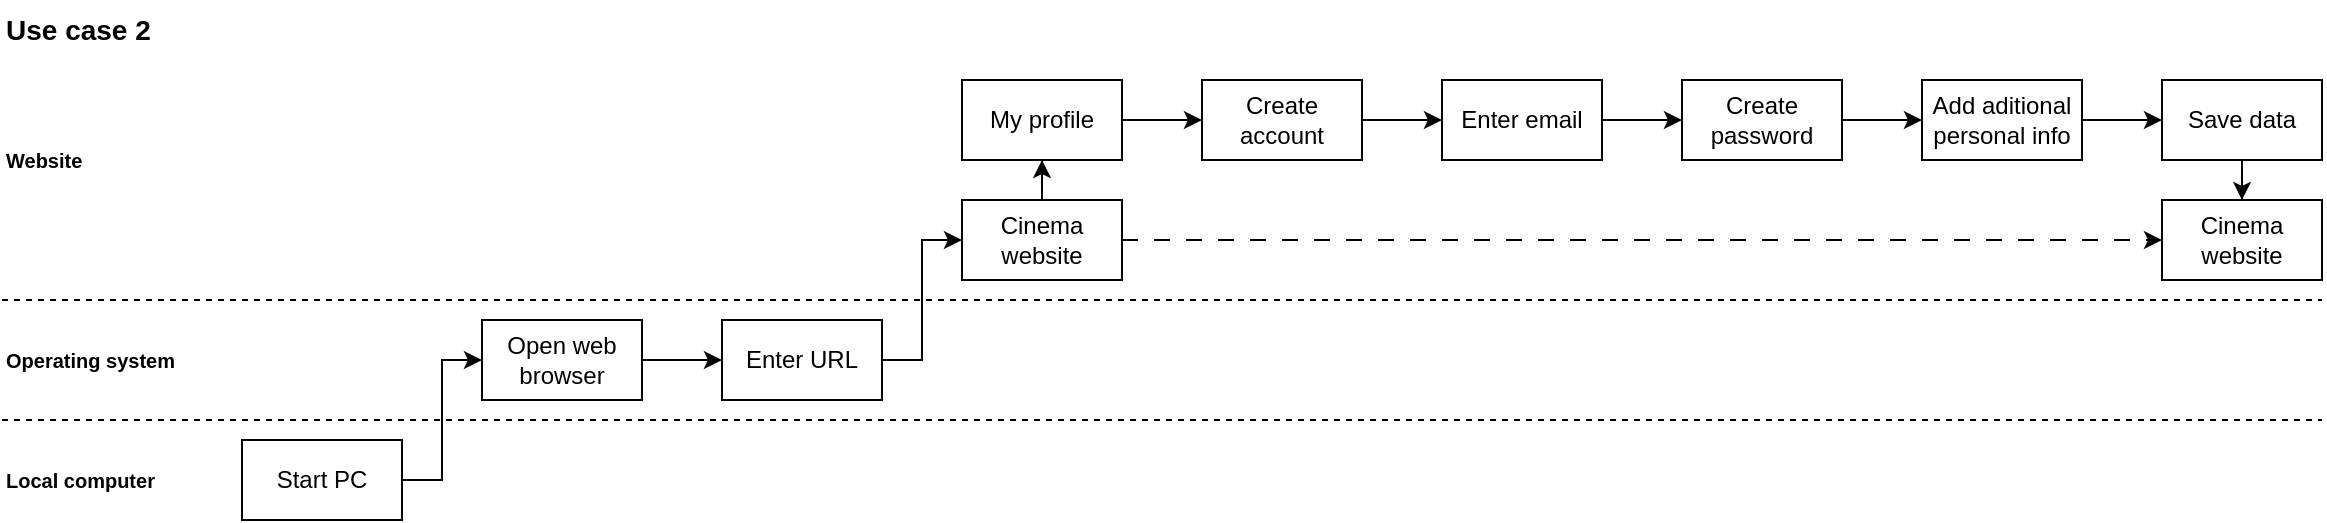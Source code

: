 <mxfile version="22.1.21" type="github">
  <diagram name="Pagina-1" id="SyTUGLyCFgA7R8bTq5KT">
    <mxGraphModel dx="1152" dy="546" grid="1" gridSize="10" guides="1" tooltips="1" connect="1" arrows="1" fold="1" page="1" pageScale="1" pageWidth="827" pageHeight="1169" math="0" shadow="0">
      <root>
        <mxCell id="0" />
        <mxCell id="1" parent="0" />
        <mxCell id="s9bki_SefsJjPB8xhxOz-1" style="edgeStyle=orthogonalEdgeStyle;rounded=0;orthogonalLoop=1;jettySize=auto;html=1;entryX=0;entryY=0.5;entryDx=0;entryDy=0;" edge="1" parent="1" source="s9bki_SefsJjPB8xhxOz-2" target="s9bki_SefsJjPB8xhxOz-5">
          <mxGeometry relative="1" as="geometry" />
        </mxCell>
        <mxCell id="s9bki_SefsJjPB8xhxOz-2" value="Start PC" style="rounded=0;whiteSpace=wrap;html=1;" vertex="1" parent="1">
          <mxGeometry x="160" y="260" width="80" height="40" as="geometry" />
        </mxCell>
        <mxCell id="s9bki_SefsJjPB8xhxOz-3" value="&lt;b&gt;&lt;font style=&quot;font-size: 14px;&quot;&gt;Use case 2&lt;/font&gt;&lt;/b&gt;" style="text;html=1;strokeColor=none;fillColor=none;align=left;verticalAlign=middle;whiteSpace=wrap;rounded=0;" vertex="1" parent="1">
          <mxGeometry x="40" y="40" width="120" height="30" as="geometry" />
        </mxCell>
        <mxCell id="s9bki_SefsJjPB8xhxOz-4" style="edgeStyle=orthogonalEdgeStyle;rounded=0;orthogonalLoop=1;jettySize=auto;html=1;entryX=0;entryY=0.5;entryDx=0;entryDy=0;" edge="1" parent="1" source="s9bki_SefsJjPB8xhxOz-5" target="s9bki_SefsJjPB8xhxOz-7">
          <mxGeometry relative="1" as="geometry" />
        </mxCell>
        <mxCell id="s9bki_SefsJjPB8xhxOz-5" value="Open web browser" style="rounded=0;whiteSpace=wrap;html=1;" vertex="1" parent="1">
          <mxGeometry x="280" y="200" width="80" height="40" as="geometry" />
        </mxCell>
        <mxCell id="s9bki_SefsJjPB8xhxOz-6" style="edgeStyle=orthogonalEdgeStyle;rounded=0;orthogonalLoop=1;jettySize=auto;html=1;entryX=0;entryY=0.5;entryDx=0;entryDy=0;" edge="1" parent="1" source="s9bki_SefsJjPB8xhxOz-7" target="s9bki_SefsJjPB8xhxOz-9">
          <mxGeometry relative="1" as="geometry" />
        </mxCell>
        <mxCell id="s9bki_SefsJjPB8xhxOz-7" value="Enter URL" style="rounded=0;whiteSpace=wrap;html=1;" vertex="1" parent="1">
          <mxGeometry x="400" y="200" width="80" height="40" as="geometry" />
        </mxCell>
        <mxCell id="s9bki_SefsJjPB8xhxOz-35" style="edgeStyle=orthogonalEdgeStyle;rounded=0;orthogonalLoop=1;jettySize=auto;html=1;entryX=0.5;entryY=1;entryDx=0;entryDy=0;" edge="1" parent="1" source="s9bki_SefsJjPB8xhxOz-9" target="s9bki_SefsJjPB8xhxOz-28">
          <mxGeometry relative="1" as="geometry" />
        </mxCell>
        <mxCell id="s9bki_SefsJjPB8xhxOz-43" style="edgeStyle=orthogonalEdgeStyle;rounded=0;orthogonalLoop=1;jettySize=auto;html=1;entryX=0;entryY=0.5;entryDx=0;entryDy=0;dashed=1;dashPattern=8 8;" edge="1" parent="1" source="s9bki_SefsJjPB8xhxOz-9" target="s9bki_SefsJjPB8xhxOz-32">
          <mxGeometry relative="1" as="geometry" />
        </mxCell>
        <mxCell id="s9bki_SefsJjPB8xhxOz-9" value="Cinema website" style="rounded=0;whiteSpace=wrap;html=1;" vertex="1" parent="1">
          <mxGeometry x="520" y="140" width="80" height="40" as="geometry" />
        </mxCell>
        <mxCell id="s9bki_SefsJjPB8xhxOz-11" style="edgeStyle=orthogonalEdgeStyle;rounded=0;orthogonalLoop=1;jettySize=auto;html=1;" edge="1" parent="1" target="s9bki_SefsJjPB8xhxOz-15">
          <mxGeometry relative="1" as="geometry">
            <mxPoint x="720" y="260" as="sourcePoint" />
          </mxGeometry>
        </mxCell>
        <mxCell id="s9bki_SefsJjPB8xhxOz-14" style="edgeStyle=orthogonalEdgeStyle;rounded=0;orthogonalLoop=1;jettySize=auto;html=1;entryX=0;entryY=0.5;entryDx=0;entryDy=0;" edge="1" parent="1" target="s9bki_SefsJjPB8xhxOz-17">
          <mxGeometry relative="1" as="geometry">
            <mxPoint x="880" y="260" as="sourcePoint" />
          </mxGeometry>
        </mxCell>
        <mxCell id="s9bki_SefsJjPB8xhxOz-16" style="edgeStyle=orthogonalEdgeStyle;rounded=0;orthogonalLoop=1;jettySize=auto;html=1;entryX=0;entryY=0.5;entryDx=0;entryDy=0;" edge="1" parent="1" target="s9bki_SefsJjPB8xhxOz-19">
          <mxGeometry relative="1" as="geometry">
            <mxPoint x="1000" y="120" as="sourcePoint" />
          </mxGeometry>
        </mxCell>
        <mxCell id="s9bki_SefsJjPB8xhxOz-21" value="" style="endArrow=none;dashed=1;html=1;rounded=0;" edge="1" parent="1">
          <mxGeometry width="50" height="50" relative="1" as="geometry">
            <mxPoint x="40" y="190" as="sourcePoint" />
            <mxPoint x="1200" y="190" as="targetPoint" />
          </mxGeometry>
        </mxCell>
        <mxCell id="s9bki_SefsJjPB8xhxOz-22" value="" style="endArrow=none;dashed=1;html=1;rounded=0;" edge="1" parent="1">
          <mxGeometry width="50" height="50" relative="1" as="geometry">
            <mxPoint x="40" y="250" as="sourcePoint" />
            <mxPoint x="1200" y="250" as="targetPoint" />
          </mxGeometry>
        </mxCell>
        <mxCell id="s9bki_SefsJjPB8xhxOz-24" value="&lt;font size=&quot;1&quot;&gt;&lt;b&gt;Website&lt;/b&gt;&lt;/font&gt;" style="text;html=1;strokeColor=none;fillColor=none;align=left;verticalAlign=middle;whiteSpace=wrap;rounded=0;" vertex="1" parent="1">
          <mxGeometry x="40" y="105" width="120" height="30" as="geometry" />
        </mxCell>
        <mxCell id="s9bki_SefsJjPB8xhxOz-25" value="&lt;font size=&quot;1&quot;&gt;&lt;b&gt;Local computer&lt;br&gt;&lt;/b&gt;&lt;/font&gt;" style="text;html=1;strokeColor=none;fillColor=none;align=left;verticalAlign=middle;whiteSpace=wrap;rounded=0;" vertex="1" parent="1">
          <mxGeometry x="40" y="265" width="120" height="30" as="geometry" />
        </mxCell>
        <mxCell id="s9bki_SefsJjPB8xhxOz-26" value="&lt;font size=&quot;1&quot;&gt;&lt;b&gt;Operating system&lt;br&gt;&lt;/b&gt;&lt;/font&gt;" style="text;html=1;strokeColor=none;fillColor=none;align=left;verticalAlign=middle;whiteSpace=wrap;rounded=0;" vertex="1" parent="1">
          <mxGeometry x="40" y="205" width="120" height="30" as="geometry" />
        </mxCell>
        <mxCell id="s9bki_SefsJjPB8xhxOz-36" style="edgeStyle=orthogonalEdgeStyle;rounded=0;orthogonalLoop=1;jettySize=auto;html=1;entryX=0;entryY=0.5;entryDx=0;entryDy=0;" edge="1" parent="1" source="s9bki_SefsJjPB8xhxOz-28" target="s9bki_SefsJjPB8xhxOz-29">
          <mxGeometry relative="1" as="geometry" />
        </mxCell>
        <mxCell id="s9bki_SefsJjPB8xhxOz-28" value="My profile" style="rounded=0;whiteSpace=wrap;html=1;" vertex="1" parent="1">
          <mxGeometry x="520" y="80" width="80" height="40" as="geometry" />
        </mxCell>
        <mxCell id="s9bki_SefsJjPB8xhxOz-37" style="edgeStyle=orthogonalEdgeStyle;rounded=0;orthogonalLoop=1;jettySize=auto;html=1;entryX=0;entryY=0.5;entryDx=0;entryDy=0;" edge="1" parent="1" source="s9bki_SefsJjPB8xhxOz-29" target="s9bki_SefsJjPB8xhxOz-30">
          <mxGeometry relative="1" as="geometry" />
        </mxCell>
        <mxCell id="s9bki_SefsJjPB8xhxOz-29" value="Create account" style="rounded=0;whiteSpace=wrap;html=1;" vertex="1" parent="1">
          <mxGeometry x="640" y="80" width="80" height="40" as="geometry" />
        </mxCell>
        <mxCell id="s9bki_SefsJjPB8xhxOz-39" style="edgeStyle=orthogonalEdgeStyle;rounded=0;orthogonalLoop=1;jettySize=auto;html=1;entryX=0;entryY=0.5;entryDx=0;entryDy=0;" edge="1" parent="1" source="s9bki_SefsJjPB8xhxOz-30" target="s9bki_SefsJjPB8xhxOz-31">
          <mxGeometry relative="1" as="geometry" />
        </mxCell>
        <mxCell id="s9bki_SefsJjPB8xhxOz-30" value="Enter email" style="rounded=0;whiteSpace=wrap;html=1;" vertex="1" parent="1">
          <mxGeometry x="760" y="80" width="80" height="40" as="geometry" />
        </mxCell>
        <mxCell id="s9bki_SefsJjPB8xhxOz-40" style="edgeStyle=orthogonalEdgeStyle;rounded=0;orthogonalLoop=1;jettySize=auto;html=1;entryX=0;entryY=0.5;entryDx=0;entryDy=0;" edge="1" parent="1" source="s9bki_SefsJjPB8xhxOz-31" target="s9bki_SefsJjPB8xhxOz-33">
          <mxGeometry relative="1" as="geometry" />
        </mxCell>
        <mxCell id="s9bki_SefsJjPB8xhxOz-31" value="Create password" style="rounded=0;whiteSpace=wrap;html=1;" vertex="1" parent="1">
          <mxGeometry x="880" y="80" width="80" height="40" as="geometry" />
        </mxCell>
        <mxCell id="s9bki_SefsJjPB8xhxOz-32" value="Cinema website" style="rounded=0;whiteSpace=wrap;html=1;" vertex="1" parent="1">
          <mxGeometry x="1120" y="140" width="80" height="40" as="geometry" />
        </mxCell>
        <mxCell id="s9bki_SefsJjPB8xhxOz-41" style="edgeStyle=orthogonalEdgeStyle;rounded=0;orthogonalLoop=1;jettySize=auto;html=1;entryX=0;entryY=0.5;entryDx=0;entryDy=0;" edge="1" parent="1" source="s9bki_SefsJjPB8xhxOz-33" target="s9bki_SefsJjPB8xhxOz-34">
          <mxGeometry relative="1" as="geometry" />
        </mxCell>
        <mxCell id="s9bki_SefsJjPB8xhxOz-33" value="Add aditional personal info" style="rounded=0;whiteSpace=wrap;html=1;" vertex="1" parent="1">
          <mxGeometry x="1000" y="80" width="80" height="40" as="geometry" />
        </mxCell>
        <mxCell id="s9bki_SefsJjPB8xhxOz-42" style="edgeStyle=orthogonalEdgeStyle;rounded=0;orthogonalLoop=1;jettySize=auto;html=1;entryX=0.5;entryY=0;entryDx=0;entryDy=0;" edge="1" parent="1" source="s9bki_SefsJjPB8xhxOz-34" target="s9bki_SefsJjPB8xhxOz-32">
          <mxGeometry relative="1" as="geometry" />
        </mxCell>
        <mxCell id="s9bki_SefsJjPB8xhxOz-34" value="Save data" style="rounded=0;whiteSpace=wrap;html=1;" vertex="1" parent="1">
          <mxGeometry x="1120" y="80" width="80" height="40" as="geometry" />
        </mxCell>
      </root>
    </mxGraphModel>
  </diagram>
</mxfile>
